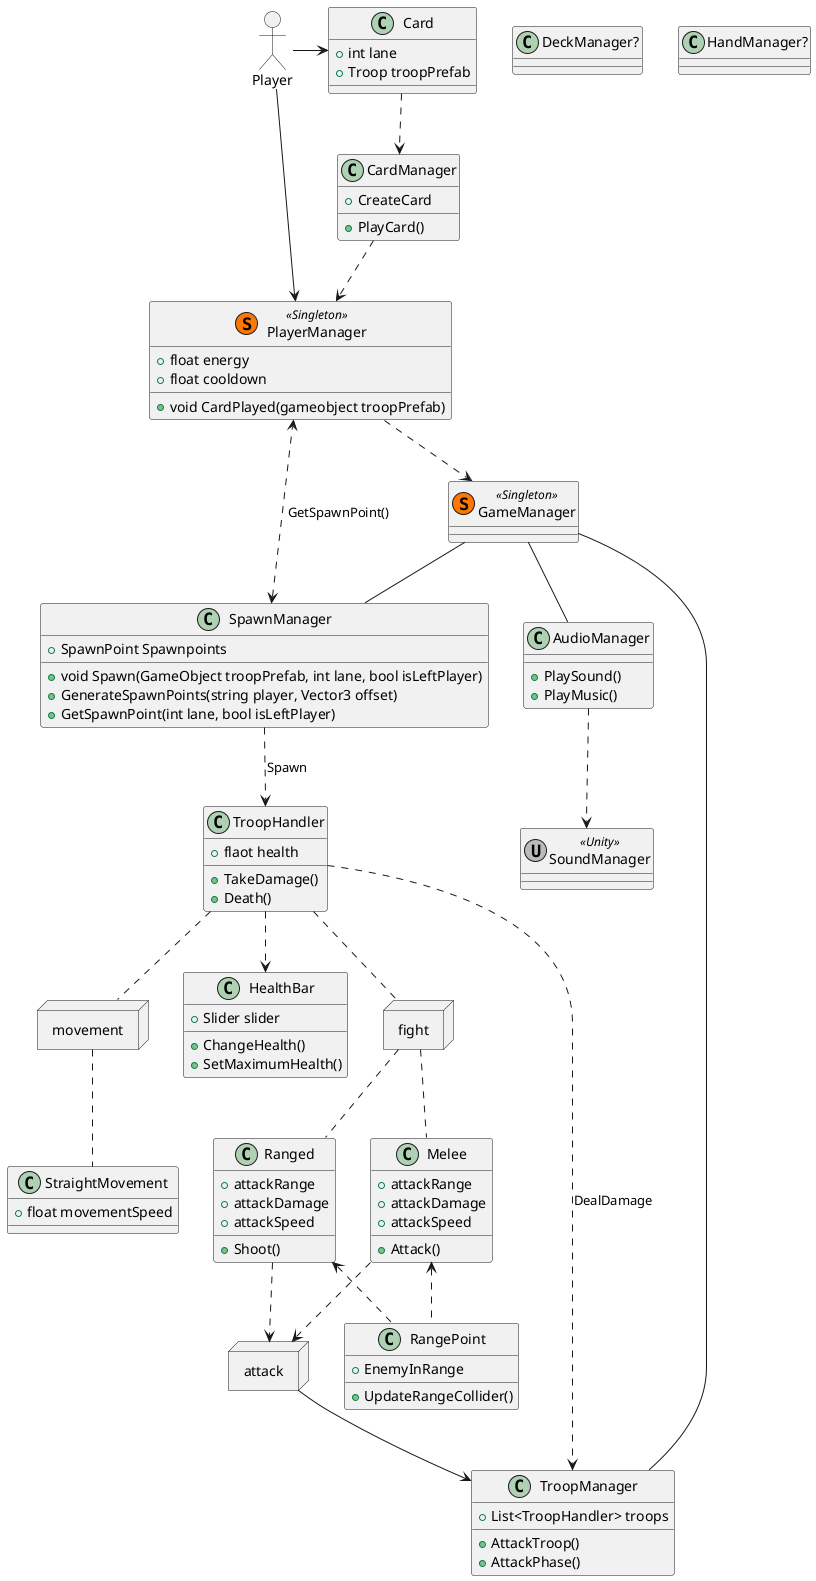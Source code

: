 @startuml

allowmixing

node attack
node fight
node movement

class PlayerManager << (S,#FF7700) Singleton >> {
  +float energy
  +float cooldown
  +void CardPlayed(gameobject troopPrefab)
}

class GameManager << (S,#FF7700) Singleton >> {

}

class AudioManager {
  +PlaySound()
  +PlayMusic()
}

class SoundManager << (U,#bababa) Unity >> {}

class SpawnManager {
  +SpawnPoint Spawnpoints
  +void Spawn(GameObject troopPrefab, int lane, bool isLeftPlayer)
  +GenerateSpawnPoints(string player, Vector3 offset)
  +GetSpawnPoint(int lane, bool isLeftPlayer)
}


class TroopManager {
  +List<TroopHandler> troops
  +AttackTroop()
  +AttackPhase()
}

class TroopHandler {
  +flaot health
  +TakeDamage()
  +Death()
}

class Melee {
  +attackRange
  +attackDamage
  +attackSpeed
  +Attack()
}

class Ranged {
  +attackRange
  +attackDamage
  +attackSpeed
  +Shoot()
}

class RangePoint {
  +EnemyInRange
  +UpdateRangeCollider()
}

class StraightMovement {
  +float movementSpeed
}

class DeckManager? {}
class HandManager? {} 

class CardManager {
  +CreateCard
  +PlayCard()
}

class Card {
  +int lane
  +Troop troopPrefab
}

class HealthBar {
  +Slider slider
  +ChangeHealth()
  +SetMaximumHealth()
}

actor Player

Player -> PlayerManager
Player -> Card

Card ..> CardManager
CardManager ..> PlayerManager
PlayerManager ..> GameManager

GameManager -- SpawnManager
GameManager -- AudioManager
GameManager -- TroopManager

SpawnManager <..> PlayerManager : GetSpawnPoint()
SpawnManager ..> TroopHandler : Spawn
AudioManager ..> SoundManager

TroopHandler ..> TroopManager : DealDamage

TroopHandler .. fight
TroopHandler .. movement
TroopHandler ..> HealthBar

fight .. Melee
fight .. Ranged

movement .. StraightMovement

Melee <.. RangePoint
Ranged <.. RangePoint

Melee ..> attack
Ranged ..> attack


attack --> TroopManager

@enduml
